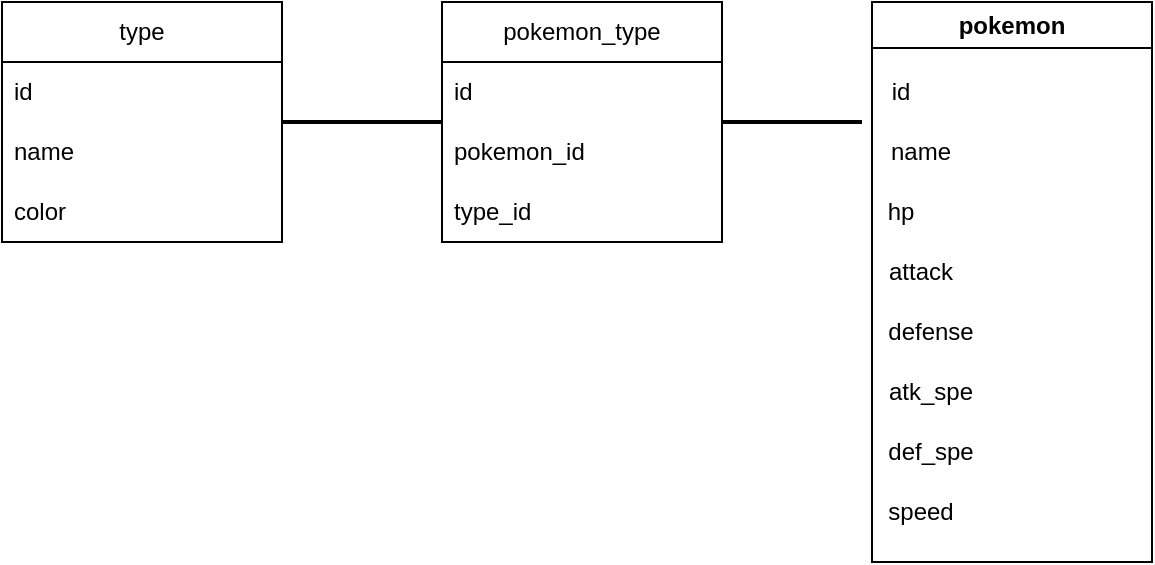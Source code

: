 <mxfile>
    <diagram id="8QlRWpUgfE-1-KlmeNqk" name="Page-1">
        <mxGraphModel dx="761" dy="646" grid="1" gridSize="10" guides="1" tooltips="1" connect="1" arrows="1" fold="1" page="1" pageScale="1" pageWidth="1169" pageHeight="827" math="0" shadow="0">
            <root>
                <mxCell id="0"/>
                <mxCell id="1" parent="0"/>
                <mxCell id="23" value="type" style="swimlane;fontStyle=0;childLayout=stackLayout;horizontal=1;startSize=30;horizontalStack=0;resizeParent=1;resizeParentMax=0;resizeLast=0;collapsible=1;marginBottom=0;whiteSpace=wrap;html=1;" vertex="1" parent="1">
                    <mxGeometry x="100" y="270" width="140" height="120" as="geometry"/>
                </mxCell>
                <mxCell id="24" value="id" style="text;strokeColor=none;fillColor=none;align=left;verticalAlign=middle;spacingLeft=4;spacingRight=4;overflow=hidden;points=[[0,0.5],[1,0.5]];portConstraint=eastwest;rotatable=0;whiteSpace=wrap;html=1;" vertex="1" parent="23">
                    <mxGeometry y="30" width="140" height="30" as="geometry"/>
                </mxCell>
                <mxCell id="25" value="name" style="text;strokeColor=none;fillColor=none;align=left;verticalAlign=middle;spacingLeft=4;spacingRight=4;overflow=hidden;points=[[0,0.5],[1,0.5]];portConstraint=eastwest;rotatable=0;whiteSpace=wrap;html=1;" vertex="1" parent="23">
                    <mxGeometry y="60" width="140" height="30" as="geometry"/>
                </mxCell>
                <mxCell id="26" value="color" style="text;strokeColor=none;fillColor=none;align=left;verticalAlign=middle;spacingLeft=4;spacingRight=4;overflow=hidden;points=[[0,0.5],[1,0.5]];portConstraint=eastwest;rotatable=0;whiteSpace=wrap;html=1;" vertex="1" parent="23">
                    <mxGeometry y="90" width="140" height="30" as="geometry"/>
                </mxCell>
                <mxCell id="35" value="pokemon" style="swimlane;whiteSpace=wrap;html=1;" vertex="1" parent="1">
                    <mxGeometry x="535" y="270" width="140" height="280" as="geometry">
                        <mxRectangle x="535" y="270" width="90" height="30" as="alternateBounds"/>
                    </mxGeometry>
                </mxCell>
                <mxCell id="36" value="id" style="text;html=1;align=center;verticalAlign=middle;resizable=0;points=[];autosize=1;strokeColor=none;fillColor=none;" vertex="1" parent="35">
                    <mxGeometry x="-1" y="30" width="30" height="30" as="geometry"/>
                </mxCell>
                <mxCell id="37" value="name" style="text;html=1;align=center;verticalAlign=middle;resizable=0;points=[];autosize=1;strokeColor=none;fillColor=none;" vertex="1" parent="35">
                    <mxGeometry x="-1" y="60" width="50" height="30" as="geometry"/>
                </mxCell>
                <mxCell id="38" value="hp" style="text;html=1;align=center;verticalAlign=middle;resizable=0;points=[];autosize=1;strokeColor=none;fillColor=none;" vertex="1" parent="35">
                    <mxGeometry x="-6" y="90" width="40" height="30" as="geometry"/>
                </mxCell>
                <mxCell id="39" value="attack" style="text;html=1;align=center;verticalAlign=middle;resizable=0;points=[];autosize=1;strokeColor=none;fillColor=none;" vertex="1" parent="35">
                    <mxGeometry x="-6" y="120" width="60" height="30" as="geometry"/>
                </mxCell>
                <mxCell id="40" value="defense" style="text;html=1;align=center;verticalAlign=middle;resizable=0;points=[];autosize=1;strokeColor=none;fillColor=none;" vertex="1" parent="35">
                    <mxGeometry x="-6" y="150" width="70" height="30" as="geometry"/>
                </mxCell>
                <mxCell id="41" value="atk_spe" style="text;html=1;align=center;verticalAlign=middle;resizable=0;points=[];autosize=1;strokeColor=none;fillColor=none;" vertex="1" parent="35">
                    <mxGeometry x="-6" y="180" width="70" height="30" as="geometry"/>
                </mxCell>
                <mxCell id="42" value="def_spe" style="text;html=1;align=center;verticalAlign=middle;resizable=0;points=[];autosize=1;strokeColor=none;fillColor=none;" vertex="1" parent="35">
                    <mxGeometry x="-6" y="210" width="70" height="30" as="geometry"/>
                </mxCell>
                <mxCell id="43" value="speed" style="text;html=1;align=center;verticalAlign=middle;resizable=0;points=[];autosize=1;strokeColor=none;fillColor=none;" vertex="1" parent="35">
                    <mxGeometry x="-6" y="240" width="60" height="30" as="geometry"/>
                </mxCell>
                <mxCell id="46" value="pokemon_type" style="swimlane;fontStyle=0;childLayout=stackLayout;horizontal=1;startSize=30;horizontalStack=0;resizeParent=1;resizeParentMax=0;resizeLast=0;collapsible=1;marginBottom=0;whiteSpace=wrap;html=1;" vertex="1" parent="1">
                    <mxGeometry x="320" y="270" width="140" height="120" as="geometry"/>
                </mxCell>
                <mxCell id="47" value="id" style="text;strokeColor=none;fillColor=none;align=left;verticalAlign=middle;spacingLeft=4;spacingRight=4;overflow=hidden;points=[[0,0.5],[1,0.5]];portConstraint=eastwest;rotatable=0;whiteSpace=wrap;html=1;" vertex="1" parent="46">
                    <mxGeometry y="30" width="140" height="30" as="geometry"/>
                </mxCell>
                <mxCell id="48" value="pokemon_id" style="text;strokeColor=none;fillColor=none;align=left;verticalAlign=middle;spacingLeft=4;spacingRight=4;overflow=hidden;points=[[0,0.5],[1,0.5]];portConstraint=eastwest;rotatable=0;whiteSpace=wrap;html=1;" vertex="1" parent="46">
                    <mxGeometry y="60" width="140" height="30" as="geometry"/>
                </mxCell>
                <mxCell id="49" value="type_id" style="text;strokeColor=none;fillColor=none;align=left;verticalAlign=middle;spacingLeft=4;spacingRight=4;overflow=hidden;points=[[0,0.5],[1,0.5]];portConstraint=eastwest;rotatable=0;whiteSpace=wrap;html=1;" vertex="1" parent="46">
                    <mxGeometry y="90" width="140" height="30" as="geometry"/>
                </mxCell>
                <mxCell id="55" value="" style="line;strokeWidth=2;html=1;" vertex="1" parent="1">
                    <mxGeometry x="240" y="325" width="80" height="10" as="geometry"/>
                </mxCell>
                <mxCell id="56" value="" style="line;strokeWidth=2;html=1;" vertex="1" parent="1">
                    <mxGeometry x="460" y="325" width="70" height="10" as="geometry"/>
                </mxCell>
            </root>
        </mxGraphModel>
    </diagram>
</mxfile>